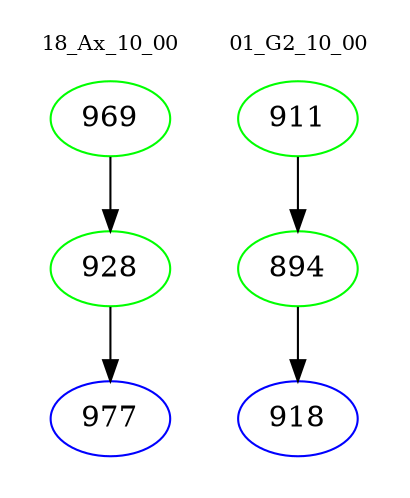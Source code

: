 digraph{
subgraph cluster_0 {
color = white
label = "18_Ax_10_00";
fontsize=10;
T0_969 [label="969", color="green"]
T0_969 -> T0_928 [color="black"]
T0_928 [label="928", color="green"]
T0_928 -> T0_977 [color="black"]
T0_977 [label="977", color="blue"]
}
subgraph cluster_1 {
color = white
label = "01_G2_10_00";
fontsize=10;
T1_911 [label="911", color="green"]
T1_911 -> T1_894 [color="black"]
T1_894 [label="894", color="green"]
T1_894 -> T1_918 [color="black"]
T1_918 [label="918", color="blue"]
}
}
